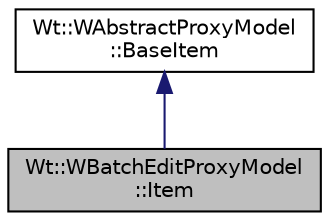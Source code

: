 digraph "Wt::WBatchEditProxyModel::Item"
{
 // LATEX_PDF_SIZE
  edge [fontname="Helvetica",fontsize="10",labelfontname="Helvetica",labelfontsize="10"];
  node [fontname="Helvetica",fontsize="10",shape=record];
  Node1 [label="Wt::WBatchEditProxyModel\l::Item",height=0.2,width=0.4,color="black", fillcolor="grey75", style="filled", fontcolor="black",tooltip=" "];
  Node2 -> Node1 [dir="back",color="midnightblue",fontsize="10",style="solid"];
  Node2 [label="Wt::WAbstractProxyModel\l::BaseItem",height=0.2,width=0.4,color="black", fillcolor="white", style="filled",URL="$structWt_1_1WAbstractProxyModel_1_1BaseItem.html",tooltip="A base class for an item modeling a source index parent."];
}
